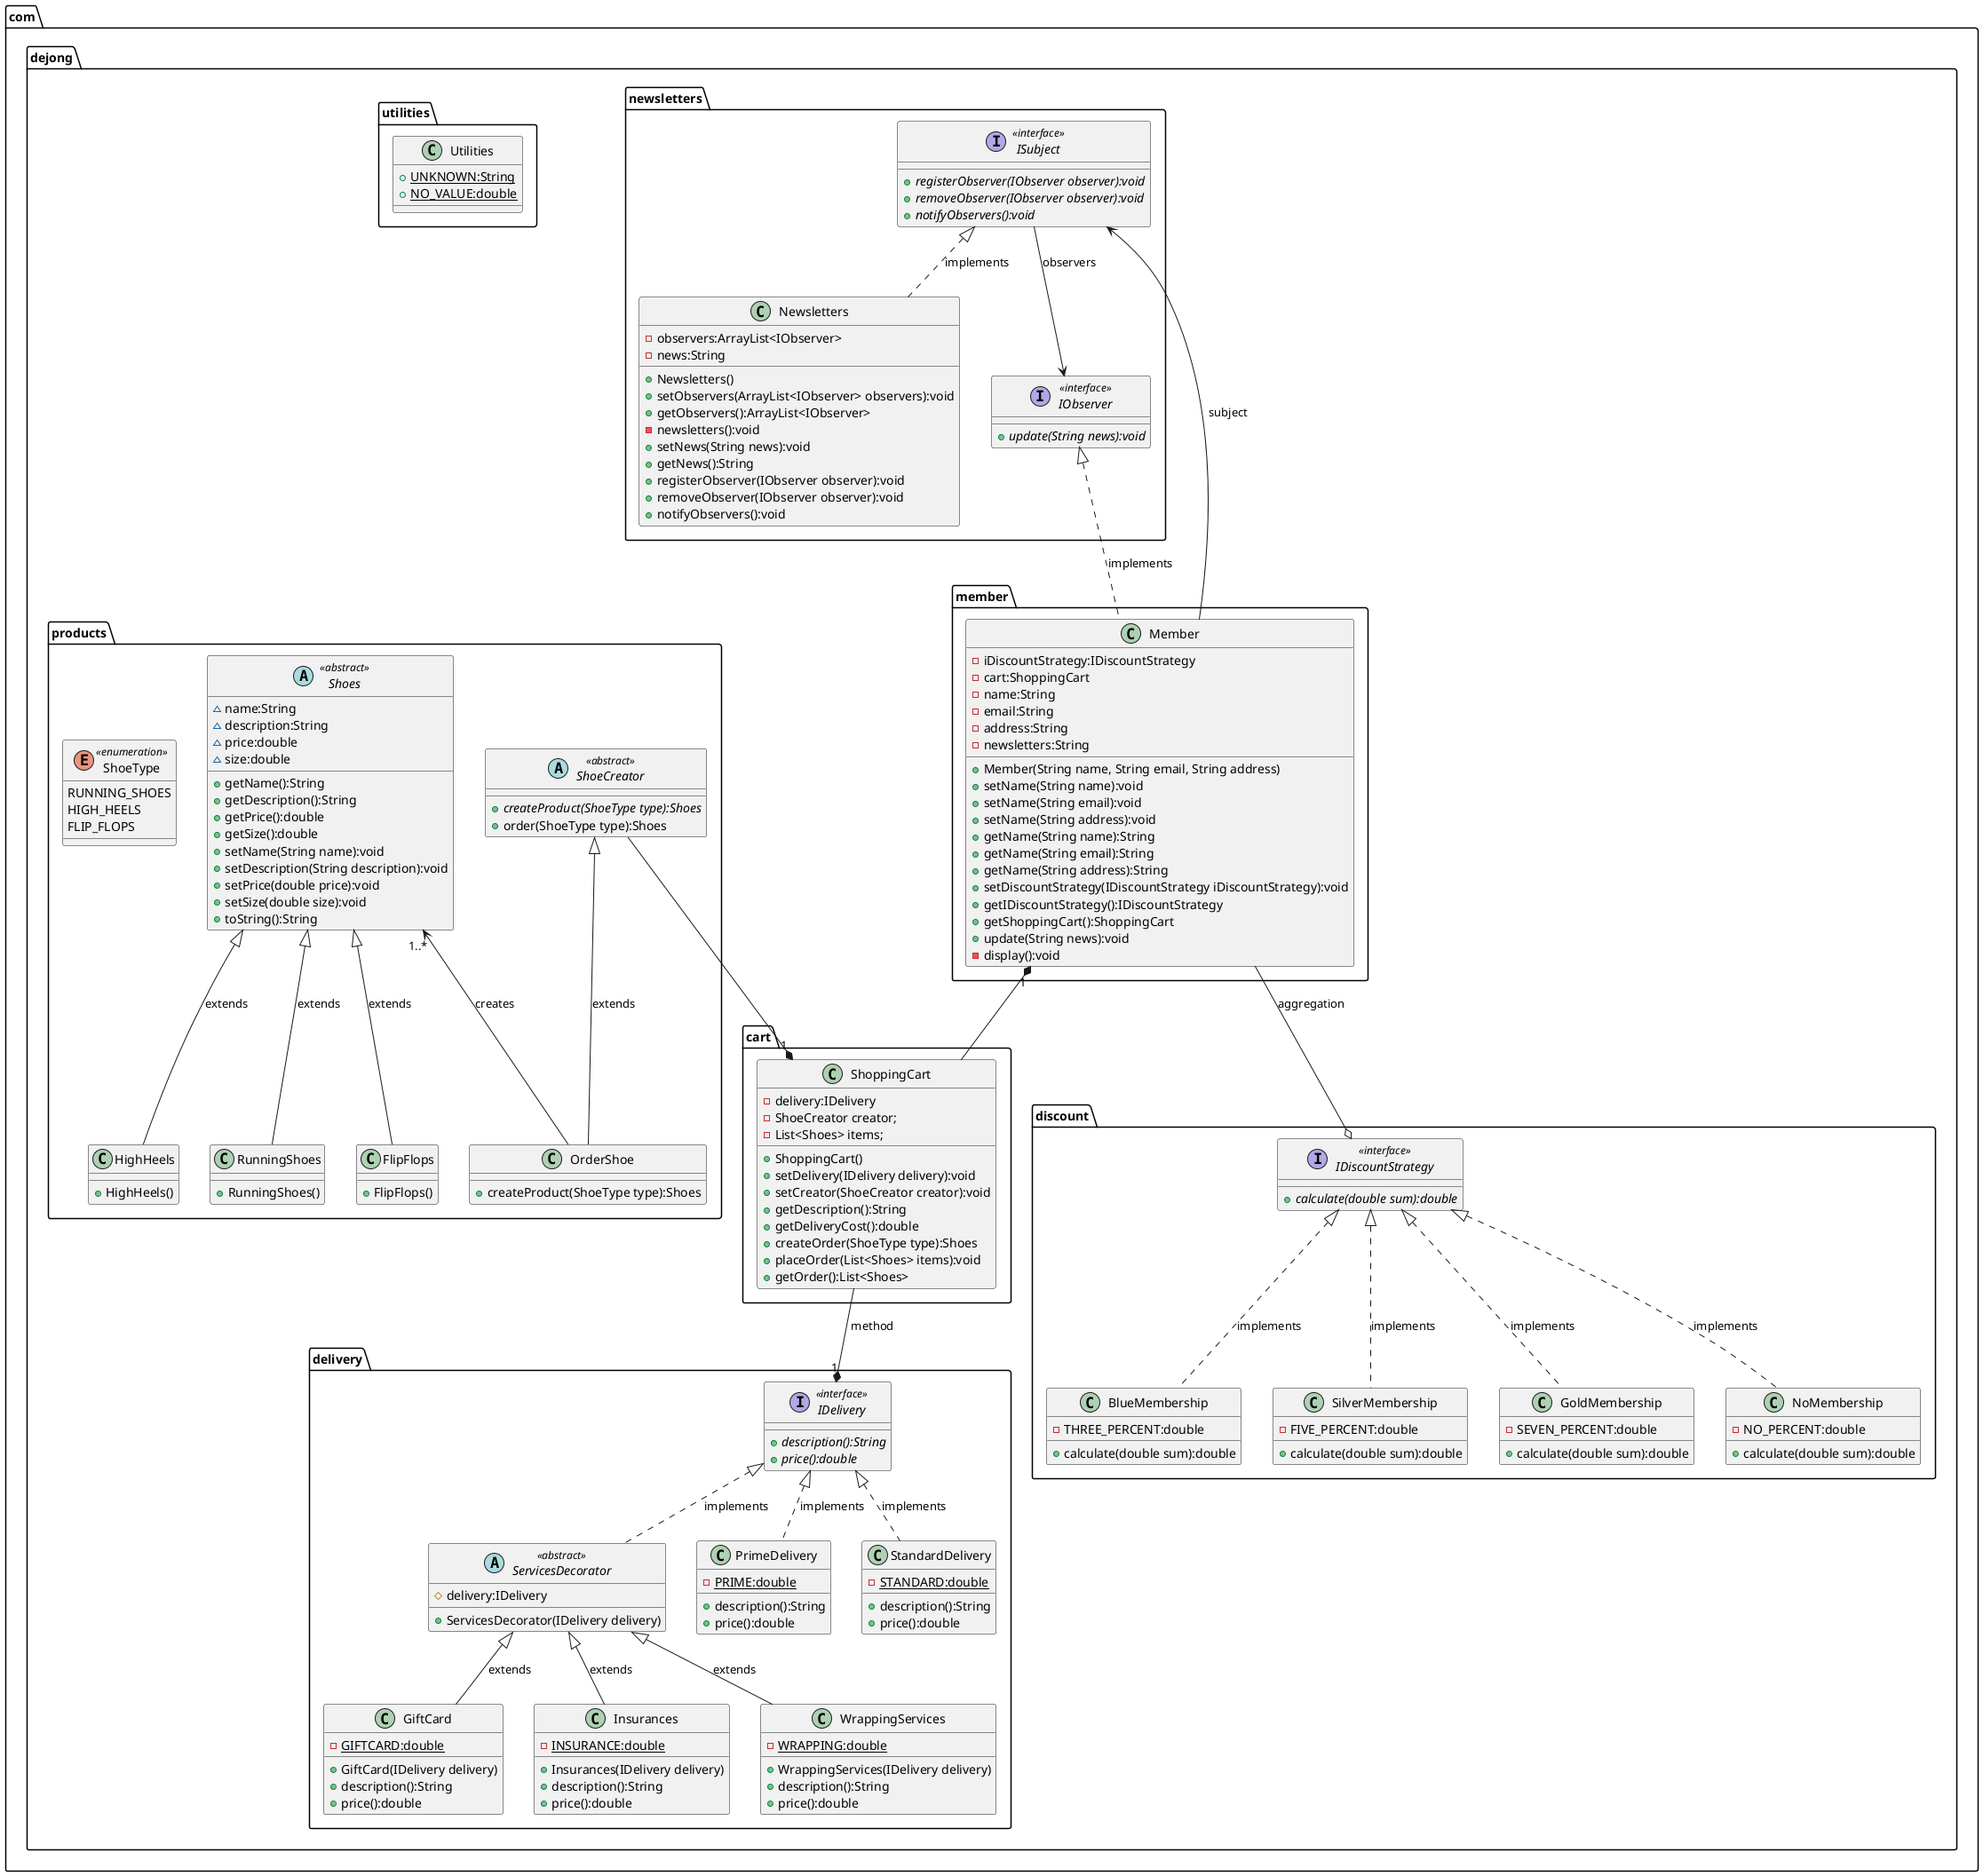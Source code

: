 @startuml

'Concrete Class
class com.dejong.discount.BlueMembership {
    - THREE_PERCENT:double
    + calculate(double sum):double
}
class com.dejong.discount.SilverMembership {
    - FIVE_PERCENT:double
    + calculate(double sum):double
}
class com.dejong.discount.GoldMembership {
    - SEVEN_PERCENT:double
    + calculate(double sum):double
}
class com.dejong.discount.NoMembership {
    - NO_PERCENT:double
    + calculate(double sum):double
}
class com.dejong.member.Member {
    - iDiscountStrategy:IDiscountStrategy
    - cart:ShoppingCart
    - name:String
    - email:String
    - address:String
    - newsletters:String
    + Member(String name, String email, String address)
    + setName(String name):void
    + setName(String email):void
    + setName(String address):void
    + getName(String name):String
    + getName(String email):String
    + getName(String address):String
    + setDiscountStrategy(IDiscountStrategy iDiscountStrategy):void
    + getIDiscountStrategy():IDiscountStrategy
    + getShoppingCart():ShoppingCart
    + update(String news):void
    - display():void
}
class com.dejong.newsletters.Newsletters {
    - observers:ArrayList<IObserver>
    - news:String
    + Newsletters()
    + setObservers(ArrayList<IObserver> observers):void
    + getObservers():ArrayList<IObserver>
    - newsletters():void
    + setNews(String news):void
    + getNews():String
    + registerObserver(IObserver observer):void
    + removeObserver(IObserver observer):void
    + notifyObservers():void
}
abstract class com.dejong.delivery.ServicesDecorator << abstract >> {
    # delivery:IDelivery
    + ServicesDecorator(IDelivery delivery)
}
class com.dejong.delivery.GiftCard {
    - {static} GIFTCARD:double
    + GiftCard(IDelivery delivery)
    + {method} description():String
    + {method} price():double
}
class com.dejong.delivery.Insurances{
    - {static} INSURANCE:double
    + Insurances(IDelivery delivery)
    + {method} description():String
    + {method} price():double
}
class com.dejong.delivery.PrimeDelivery {
    - {static} PRIME:double
    + {method} description():String
    + {method} price():double
}
class com.dejong.delivery.StandardDelivery {
    - {static} STANDARD:double
    + {method} description():String
    + {method} price():double
}
class com.dejong.delivery.WrappingServices {
    - {static} WRAPPING:double
    + WrappingServices(IDelivery delivery)
    + {method} description():String
    + {method} price():double
}
class com.dejong.cart.ShoppingCart {
    - delivery:IDelivery
    - ShoeCreator creator;
    - List<Shoes> items;
    + ShoppingCart()
    + setDelivery(IDelivery delivery):void
    + setCreator(ShoeCreator creator):void
    + getDescription():String
    + getDeliveryCost():double
    + createOrder(ShoeType type):Shoes
    + placeOrder(List<Shoes> items):void
    + getOrder():List<Shoes>
}
class com.dejong.products.FlipFlops {
    + FlipFlops()
}
class com.dejong.products.HighHeels {
    + HighHeels()
}
class com.dejong.products.RunningShoes {
    + RunningShoes()
}
abstract class com.dejong.products.Shoes << abstract >> {
    ~ name:String
    ~ description:String
    ~ price:double
    ~ size:double
    + getName():String
    + getDescription():String
    + getPrice():double
    + getSize():double
    + setName(String name):void
    + setDescription(String description):void
    + setPrice(double price):void
    + setSize(double size):void
    + toString():String
}
abstract class com.dejong.products.ShoeCreator << abstract >> {
    + {abstract} createProduct(ShoeType type):Shoes
    + order(ShoeType type):Shoes
}
class com.dejong.products.OrderShoe {
    + createProduct(ShoeType type):Shoes
}
enum com.dejong.products.ShoeType << enumeration >> {
    RUNNING_SHOES
    HIGH_HEELS
    FLIP_FLOPS
}
class com.dejong.utilities.Utilities {
    + {static} UNKNOWN:String
    + {static} NO_VALUE:double
}

'Interface
interface com.dejong.discount.IDiscountStrategy << interface >> {
    + {abstract} calculate(double sum):double
}
interface com.dejong.newsletters.ISubject << interface >> {
    + {abstract} registerObserver(IObserver observer):void
    + {abstract} removeObserver(IObserver observer):void
    + {abstract} notifyObservers():void
}
interface com.dejong.newsletters.IObserver << interface >> {
    + {abstract} update(String news):void
}
interface com.dejong.delivery.IDelivery << interface >> {
    + {abstract} description():String
    + {abstract} price():double
}

'Relationships
com.dejong.member.Member --o com.dejong.discount.IDiscountStrategy : aggregation
com.dejong.discount.IDiscountStrategy <|.. com.dejong.discount.BlueMembership : implements
com.dejong.discount.IDiscountStrategy <|.. com.dejong.discount.SilverMembership : implements
com.dejong.discount.IDiscountStrategy <|.. com.dejong.discount.GoldMembership : implements
com.dejong.discount.IDiscountStrategy <|.. com.dejong.discount.NoMembership : implements
com.dejong.newsletters.IObserver <|.. com.dejong.member.Member : implements
com.dejong.newsletters.ISubject <|.. com.dejong.newsletters.Newsletters : implements
com.dejong.newsletters.ISubject --> com.dejong.newsletters.IObserver : observers
com.dejong.member.Member --> com.dejong.newsletters.ISubject : subject
com.dejong.member.Member "1" *-- com.dejong.cart.ShoppingCart
com.dejong.products.ShoeCreator --* "1" com.dejong.cart.ShoppingCart
com.dejong.cart.ShoppingCart --* "1" com.dejong.delivery.IDelivery : " method"
com.dejong.delivery.IDelivery <|.. com.dejong.delivery.PrimeDelivery : implements
com.dejong.delivery.IDelivery <|.. com.dejong.delivery.StandardDelivery : implements
com.dejong.delivery.IDelivery <|.. com.dejong.delivery.ServicesDecorator : implements
com.dejong.delivery.ServicesDecorator <|-- com.dejong.delivery.WrappingServices : extends
com.dejong.delivery.ServicesDecorator <|-- com.dejong.delivery.GiftCard : extends
com.dejong.delivery.ServicesDecorator <|-- com.dejong.delivery.Insurances : extends
com.dejong.products.Shoes <|-- com.dejong.products.FlipFlops : "extends"
com.dejong.products.Shoes <|-- com.dejong.products.RunningShoes : "extends"
com.dejong.products.Shoes <|-- com.dejong.products.HighHeels : "extends"
com.dejong.products.ShoeCreator <|-- com.dejong.products.OrderShoe : "extends"
com.dejong.products.Shoes "1..*" <-- com.dejong.products.OrderShoe : "creates"

@enduml